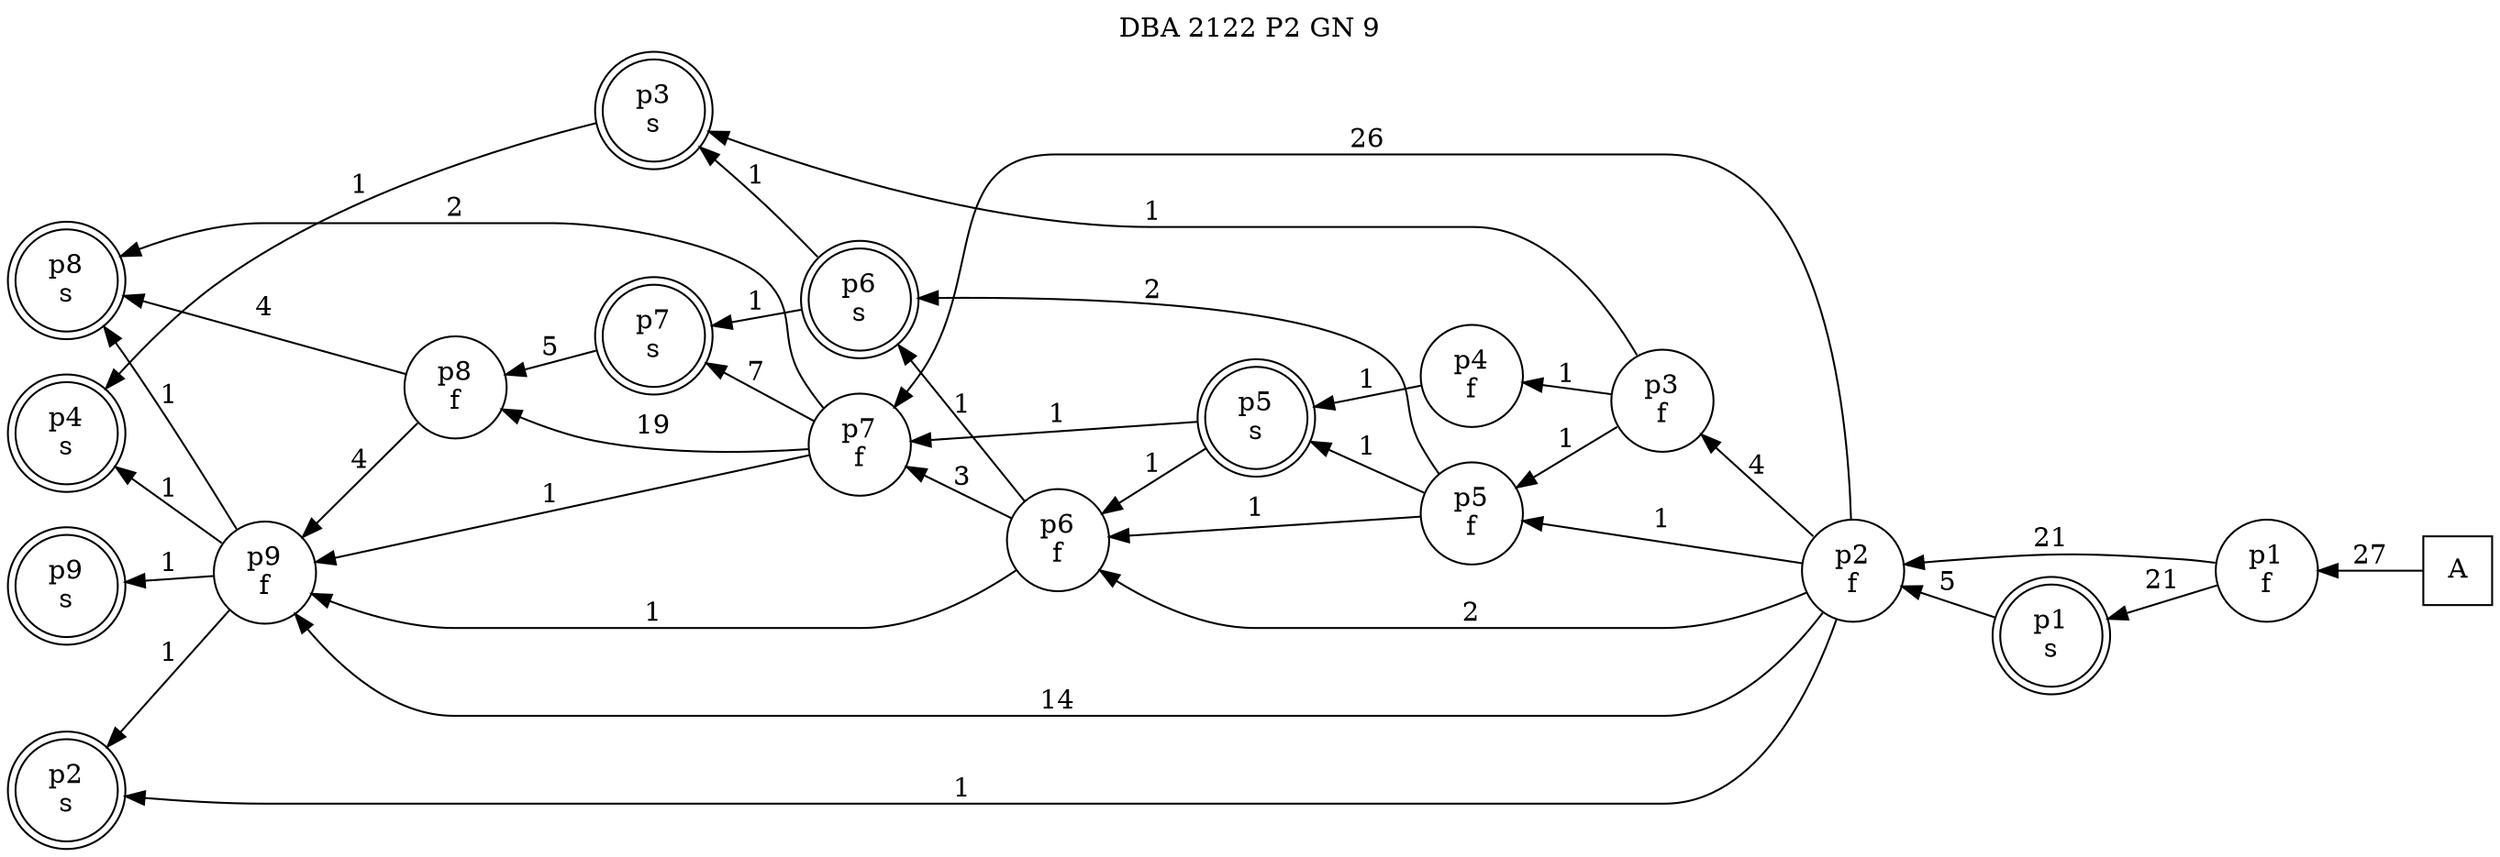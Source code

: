 digraph DBA_2122_P2_GN_9_LOW {
labelloc="tl"
label= " DBA 2122 P2 GN 9 "
rankdir="RL";
"A" [shape="square" label="A"]
"p1_f" [shape="circle" label="p1
f"]
"p1_s" [shape="doublecircle" label="p1
s"]
"p2_f" [shape="circle" label="p2
f"]
"p9_f" [shape="circle" label="p9
f"]
"p3_f" [shape="circle" label="p3
f"]
"p5_f" [shape="circle" label="p5
f"]
"p6_f" [shape="circle" label="p6
f"]
"p2_s" [shape="doublecircle" label="p2
s"]
"p4_f" [shape="circle" label="p4
f"]
"p5_s" [shape="doublecircle" label="p5
s"]
"p6_s" [shape="doublecircle" label="p6
s"]
"p3_s" [shape="doublecircle" label="p3
s"]
"p7_f" [shape="circle" label="p7
f"]
"p8_f" [shape="circle" label="p8
f"]
"p4_s" [shape="doublecircle" label="p4
s"]
"p7_s" [shape="doublecircle" label="p7
s"]
"p8_s" [shape="doublecircle" label="p8
s"]
"p9_s" [shape="doublecircle" label="p9
s"]
"A" -> "p1_f" [ label=27]
"p1_f" -> "p1_s" [ label=21]
"p1_f" -> "p2_f" [ label=21]
"p1_s" -> "p2_f" [ label=5]
"p2_f" -> "p9_f" [ label=14]
"p2_f" -> "p3_f" [ label=4]
"p2_f" -> "p5_f" [ label=1]
"p2_f" -> "p6_f" [ label=2]
"p2_f" -> "p2_s" [ label=1]
"p2_f" -> "p7_f" [ label=26]
"p9_f" -> "p2_s" [ label=1]
"p9_f" -> "p4_s" [ label=1]
"p9_f" -> "p8_s" [ label=1]
"p9_f" -> "p9_s" [ label=1]
"p3_f" -> "p5_f" [ label=1]
"p3_f" -> "p4_f" [ label=1]
"p3_f" -> "p3_s" [ label=1]
"p5_f" -> "p6_f" [ label=1]
"p5_f" -> "p5_s" [ label=1]
"p5_f" -> "p6_s" [ label=2]
"p6_f" -> "p9_f" [ label=1]
"p6_f" -> "p6_s" [ label=1]
"p6_f" -> "p7_f" [ label=3]
"p4_f" -> "p5_s" [ label=1]
"p5_s" -> "p6_f" [ label=1]
"p5_s" -> "p7_f" [ label=1]
"p6_s" -> "p3_s" [ label=1]
"p6_s" -> "p7_s" [ label=1]
"p3_s" -> "p4_s" [ label=1]
"p7_f" -> "p9_f" [ label=1]
"p7_f" -> "p8_f" [ label=19]
"p7_f" -> "p7_s" [ label=7]
"p7_f" -> "p8_s" [ label=2]
"p8_f" -> "p9_f" [ label=4]
"p8_f" -> "p8_s" [ label=4]
"p7_s" -> "p8_f" [ label=5]
}
